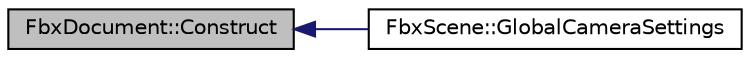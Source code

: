 digraph "FbxDocument::Construct"
{
  edge [fontname="Helvetica",fontsize="10",labelfontname="Helvetica",labelfontsize="10"];
  node [fontname="Helvetica",fontsize="10",shape=record];
  rankdir="LR";
  Node14 [label="FbxDocument::Construct",height=0.2,width=0.4,color="black", fillcolor="grey75", style="filled", fontcolor="black"];
  Node14 -> Node15 [dir="back",color="midnightblue",fontsize="10",style="solid",fontname="Helvetica"];
  Node15 [label="FbxScene::GlobalCameraSettings",height=0.2,width=0.4,color="black", fillcolor="white", style="filled",URL="$class_fbx_scene.html#a029b34d23edd7d05cb0e687b494064ad"];
}
